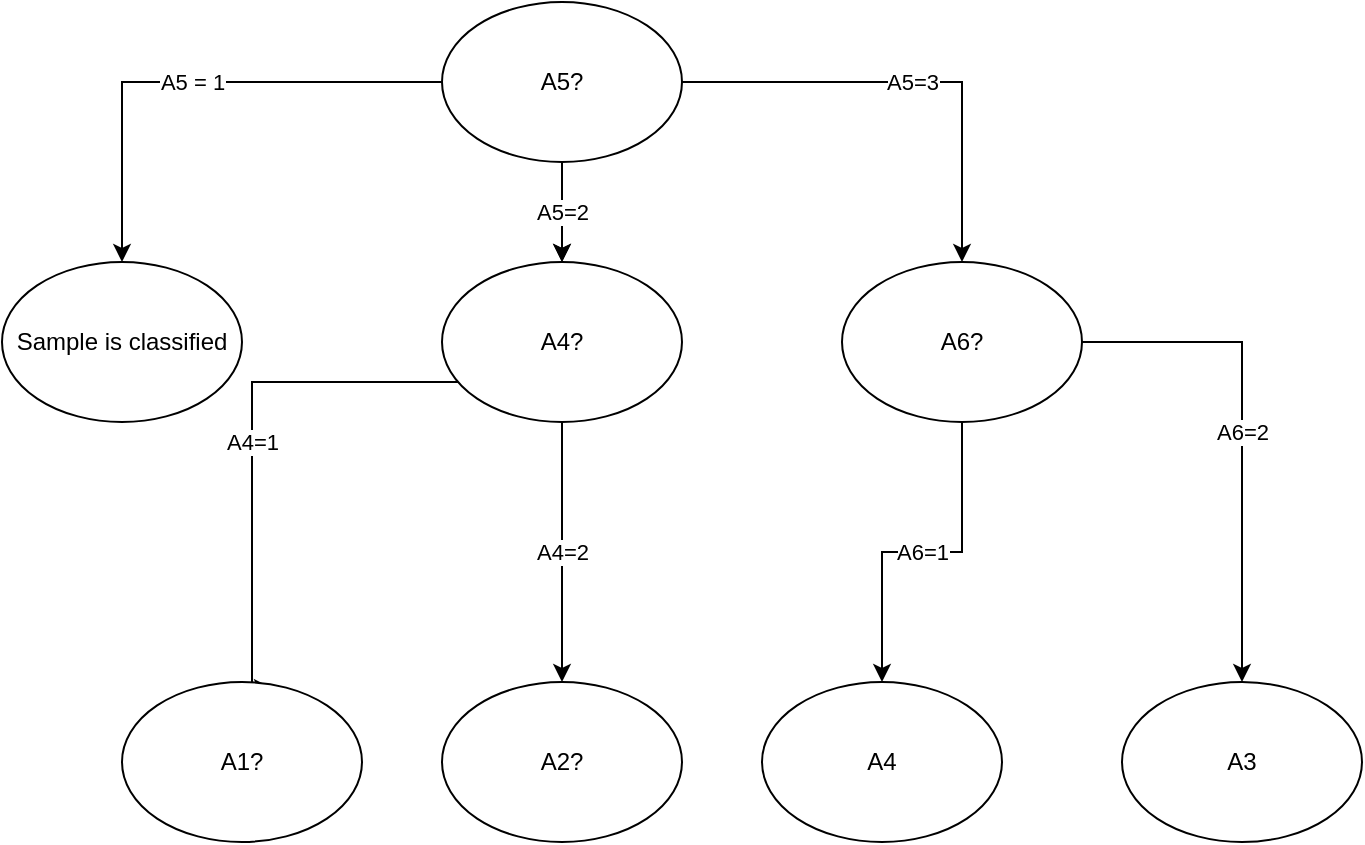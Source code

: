 <mxfile version="12.6.4" type="device"><diagram id="nejYQq6tR6tdVg143xWR" name="Page-1"><mxGraphModel dx="1422" dy="753" grid="1" gridSize="10" guides="1" tooltips="1" connect="1" arrows="1" fold="1" page="1" pageScale="1" pageWidth="827" pageHeight="1169" math="0" shadow="0"><root><mxCell id="0"/><mxCell id="1" parent="0"/><mxCell id="583ORqUtQAnC_3J6KU-B-5" value="A5 = 1" style="edgeStyle=orthogonalEdgeStyle;rounded=0;orthogonalLoop=1;jettySize=auto;html=1;" edge="1" parent="1" source="583ORqUtQAnC_3J6KU-B-1" target="583ORqUtQAnC_3J6KU-B-2"><mxGeometry relative="1" as="geometry"/></mxCell><mxCell id="583ORqUtQAnC_3J6KU-B-6" value="" style="edgeStyle=orthogonalEdgeStyle;rounded=0;orthogonalLoop=1;jettySize=auto;html=1;" edge="1" parent="1" source="583ORqUtQAnC_3J6KU-B-1" target="583ORqUtQAnC_3J6KU-B-3"><mxGeometry relative="1" as="geometry"/></mxCell><mxCell id="583ORqUtQAnC_3J6KU-B-8" value="A5=3" style="edgeStyle=orthogonalEdgeStyle;rounded=0;orthogonalLoop=1;jettySize=auto;html=1;entryX=0.5;entryY=0;entryDx=0;entryDy=0;" edge="1" parent="1" source="583ORqUtQAnC_3J6KU-B-1" target="583ORqUtQAnC_3J6KU-B-4"><mxGeometry relative="1" as="geometry"><mxPoint x="500" y="70" as="targetPoint"/></mxGeometry></mxCell><mxCell id="583ORqUtQAnC_3J6KU-B-9" value="A5=2" style="edgeStyle=orthogonalEdgeStyle;rounded=0;orthogonalLoop=1;jettySize=auto;html=1;" edge="1" parent="1" source="583ORqUtQAnC_3J6KU-B-1" target="583ORqUtQAnC_3J6KU-B-3"><mxGeometry relative="1" as="geometry"/></mxCell><mxCell id="583ORqUtQAnC_3J6KU-B-1" value="A5?" style="ellipse;whiteSpace=wrap;html=1;" vertex="1" parent="1"><mxGeometry x="300" y="30" width="120" height="80" as="geometry"/></mxCell><mxCell id="583ORqUtQAnC_3J6KU-B-2" value="Sample is classified" style="ellipse;whiteSpace=wrap;html=1;" vertex="1" parent="1"><mxGeometry x="80" y="160" width="120" height="80" as="geometry"/></mxCell><mxCell id="583ORqUtQAnC_3J6KU-B-13" value="A4=1" style="edgeStyle=orthogonalEdgeStyle;rounded=0;orthogonalLoop=1;jettySize=auto;html=1;entryX=0.625;entryY=0.038;entryDx=0;entryDy=0;entryPerimeter=0;" edge="1" parent="1" source="583ORqUtQAnC_3J6KU-B-3" target="583ORqUtQAnC_3J6KU-B-10"><mxGeometry relative="1" as="geometry"><mxPoint x="360" y="320" as="targetPoint"/><Array as="points"><mxPoint x="205" y="220"/></Array></mxGeometry></mxCell><mxCell id="583ORqUtQAnC_3J6KU-B-15" value="A4=2" style="edgeStyle=orthogonalEdgeStyle;rounded=0;orthogonalLoop=1;jettySize=auto;html=1;entryX=0.5;entryY=0;entryDx=0;entryDy=0;" edge="1" parent="1" source="583ORqUtQAnC_3J6KU-B-3" target="583ORqUtQAnC_3J6KU-B-11"><mxGeometry relative="1" as="geometry"><mxPoint x="360" y="320" as="targetPoint"/></mxGeometry></mxCell><mxCell id="583ORqUtQAnC_3J6KU-B-3" value="A4?" style="ellipse;whiteSpace=wrap;html=1;" vertex="1" parent="1"><mxGeometry x="300" y="160" width="120" height="80" as="geometry"/></mxCell><mxCell id="583ORqUtQAnC_3J6KU-B-22" value="A6=1" style="edgeStyle=orthogonalEdgeStyle;rounded=0;orthogonalLoop=1;jettySize=auto;html=1;entryX=0.5;entryY=0;entryDx=0;entryDy=0;" edge="1" parent="1" source="583ORqUtQAnC_3J6KU-B-4" target="583ORqUtQAnC_3J6KU-B-20"><mxGeometry relative="1" as="geometry"><mxPoint x="560" y="320" as="targetPoint"/></mxGeometry></mxCell><mxCell id="583ORqUtQAnC_3J6KU-B-25" value="A6=2" style="edgeStyle=orthogonalEdgeStyle;rounded=0;orthogonalLoop=1;jettySize=auto;html=1;" edge="1" parent="1" source="583ORqUtQAnC_3J6KU-B-4" target="583ORqUtQAnC_3J6KU-B-23"><mxGeometry relative="1" as="geometry"><mxPoint x="700" y="200" as="targetPoint"/></mxGeometry></mxCell><mxCell id="583ORqUtQAnC_3J6KU-B-4" value="A6?" style="ellipse;whiteSpace=wrap;html=1;" vertex="1" parent="1"><mxGeometry x="500" y="160" width="120" height="80" as="geometry"/></mxCell><mxCell id="583ORqUtQAnC_3J6KU-B-10" value="A1?" style="ellipse;whiteSpace=wrap;html=1;" vertex="1" parent="1"><mxGeometry x="140" y="370" width="120" height="80" as="geometry"/></mxCell><mxCell id="583ORqUtQAnC_3J6KU-B-11" value="A2?" style="ellipse;whiteSpace=wrap;html=1;" vertex="1" parent="1"><mxGeometry x="300" y="370" width="120" height="80" as="geometry"/></mxCell><mxCell id="583ORqUtQAnC_3J6KU-B-20" value="A4" style="ellipse;whiteSpace=wrap;html=1;" vertex="1" parent="1"><mxGeometry x="460" y="370" width="120" height="80" as="geometry"/></mxCell><mxCell id="583ORqUtQAnC_3J6KU-B-23" value="A3" style="ellipse;whiteSpace=wrap;html=1;" vertex="1" parent="1"><mxGeometry x="640" y="370" width="120" height="80" as="geometry"/></mxCell></root></mxGraphModel></diagram></mxfile>